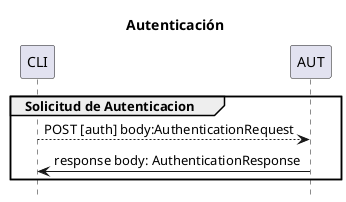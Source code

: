 @startuml Autenticacion
skinparam defaultFontName Arial

title Autenticación 
hide footbox
participant "CLI" as Sender
participant "AUT" as Receiver
group Solicitud de Autenticacion
"Sender" --> "Receiver" : POST [auth] body:AuthenticationRequest
"Receiver" -> "Sender" : response body: AuthenticationResponse
end

@enduml